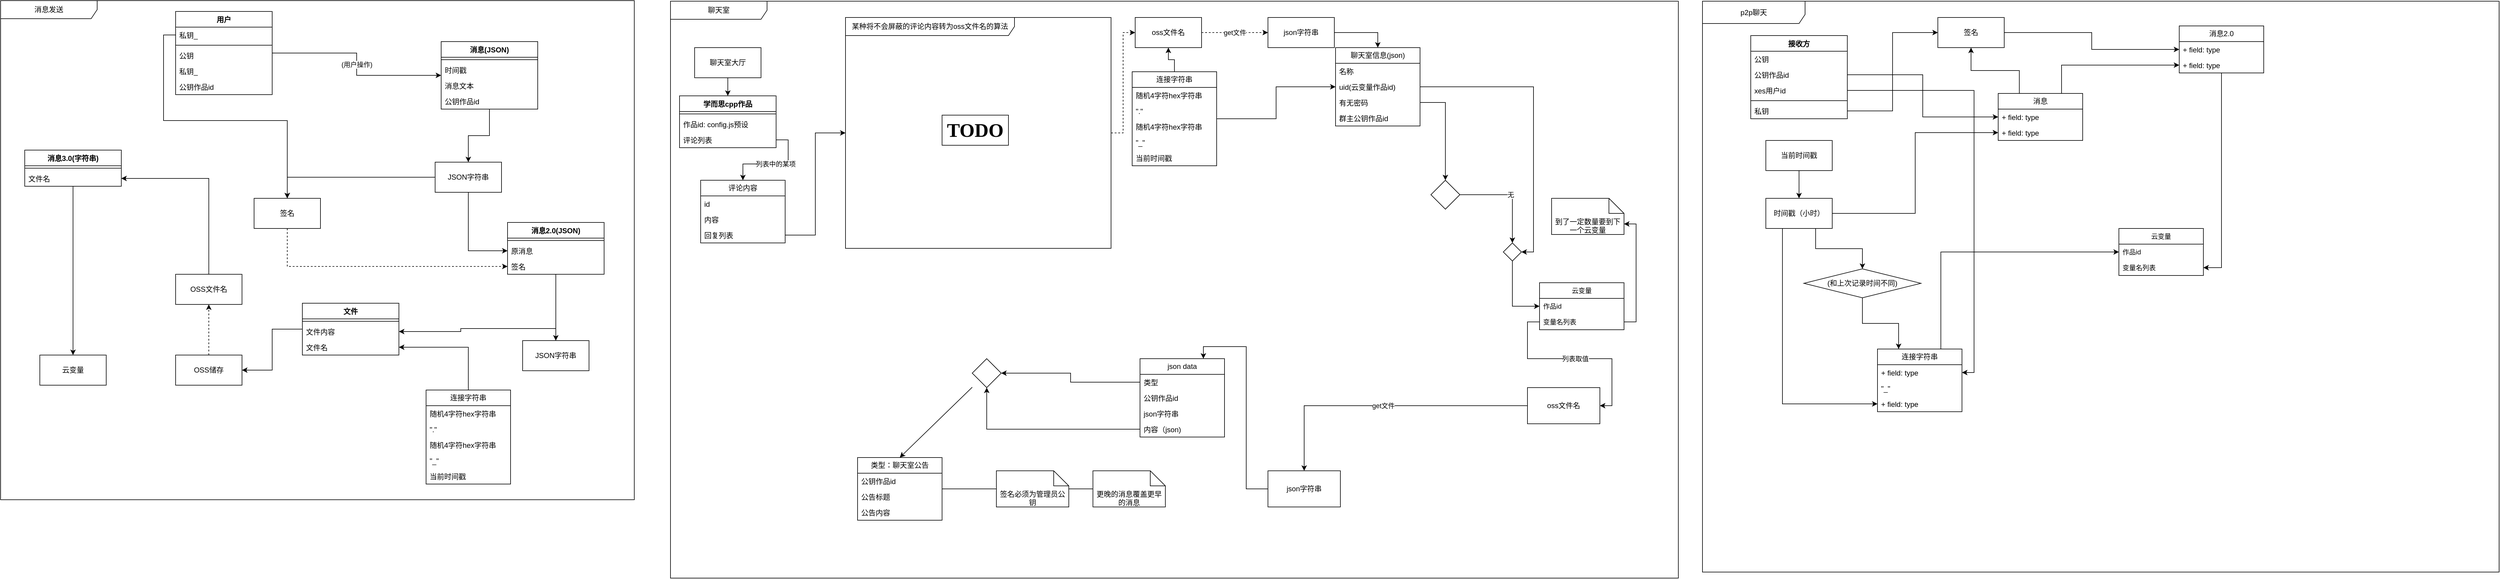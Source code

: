 <mxfile version="28.2.1">
  <diagram name="第 1 页" id="Tok3xOCYxD7B_LSYUCv_">
    <mxGraphModel dx="2442" dy="1125" grid="1" gridSize="10" guides="1" tooltips="1" connect="1" arrows="1" fold="1" page="1" pageScale="1" pageWidth="827" pageHeight="1169" math="0" shadow="0">
      <root>
        <mxCell id="0" />
        <mxCell id="1" parent="0" />
        <mxCell id="U6o0cNdOuhgVfjZ4WJGQ-16" value="(和上次记录时间不同)" style="strokeWidth=1;html=1;shape=mxgraph.flowchart.decision;whiteSpace=wrap;" vertex="1" parent="1">
          <mxGeometry x="2798" y="537" width="194" height="48" as="geometry" />
        </mxCell>
        <mxCell id="kA3QzVCFTja8NUtXptVE-20" value="(用户操作)" style="edgeStyle=orthogonalEdgeStyle;rounded=0;orthogonalLoop=1;jettySize=auto;html=1;" parent="1" source="kA3QzVCFTja8NUtXptVE-6" target="kA3QzVCFTja8NUtXptVE-15" edge="1">
          <mxGeometry relative="1" as="geometry" />
        </mxCell>
        <mxCell id="kA3QzVCFTja8NUtXptVE-6" value="用户" style="swimlane;fontStyle=1;align=center;verticalAlign=top;childLayout=stackLayout;horizontal=1;startSize=26;horizontalStack=0;resizeParent=1;resizeParentMax=0;resizeLast=0;collapsible=1;marginBottom=0;whiteSpace=wrap;html=1;" parent="1" vertex="1">
          <mxGeometry x="100" y="110" width="160" height="138" as="geometry" />
        </mxCell>
        <mxCell id="kA3QzVCFTja8NUtXptVE-7" value="私钥_" style="text;strokeColor=none;fillColor=none;align=left;verticalAlign=top;spacingLeft=4;spacingRight=4;overflow=hidden;rotatable=0;points=[[0,0.5],[1,0.5]];portConstraint=eastwest;whiteSpace=wrap;html=1;" parent="kA3QzVCFTja8NUtXptVE-6" vertex="1">
          <mxGeometry y="26" width="160" height="26" as="geometry" />
        </mxCell>
        <mxCell id="kA3QzVCFTja8NUtXptVE-8" value="" style="line;strokeWidth=1;fillColor=none;align=left;verticalAlign=middle;spacingTop=-1;spacingLeft=3;spacingRight=3;rotatable=0;labelPosition=right;points=[];portConstraint=eastwest;strokeColor=inherit;" parent="kA3QzVCFTja8NUtXptVE-6" vertex="1">
          <mxGeometry y="52" width="160" height="8" as="geometry" />
        </mxCell>
        <mxCell id="kA3QzVCFTja8NUtXptVE-9" value="公钥" style="text;strokeColor=none;fillColor=none;align=left;verticalAlign=top;spacingLeft=4;spacingRight=4;overflow=hidden;rotatable=0;points=[[0,0.5],[1,0.5]];portConstraint=eastwest;whiteSpace=wrap;html=1;" parent="kA3QzVCFTja8NUtXptVE-6" vertex="1">
          <mxGeometry y="60" width="160" height="26" as="geometry" />
        </mxCell>
        <mxCell id="kA3QzVCFTja8NUtXptVE-12" value="私钥_" style="text;strokeColor=none;fillColor=none;align=left;verticalAlign=top;spacingLeft=4;spacingRight=4;overflow=hidden;rotatable=0;points=[[0,0.5],[1,0.5]];portConstraint=eastwest;whiteSpace=wrap;html=1;" parent="kA3QzVCFTja8NUtXptVE-6" vertex="1">
          <mxGeometry y="86" width="160" height="26" as="geometry" />
        </mxCell>
        <mxCell id="kA3QzVCFTja8NUtXptVE-117" value="公钥作品id" style="text;strokeColor=none;fillColor=none;align=left;verticalAlign=top;spacingLeft=4;spacingRight=4;overflow=hidden;rotatable=0;points=[[0,0.5],[1,0.5]];portConstraint=eastwest;whiteSpace=wrap;html=1;" parent="kA3QzVCFTja8NUtXptVE-6" vertex="1">
          <mxGeometry y="112" width="160" height="26" as="geometry" />
        </mxCell>
        <mxCell id="kA3QzVCFTja8NUtXptVE-32" value="" style="edgeStyle=orthogonalEdgeStyle;rounded=0;orthogonalLoop=1;jettySize=auto;html=1;" parent="1" source="kA3QzVCFTja8NUtXptVE-15" target="kA3QzVCFTja8NUtXptVE-33" edge="1">
          <mxGeometry relative="1" as="geometry">
            <mxPoint x="240" y="570" as="targetPoint" />
          </mxGeometry>
        </mxCell>
        <mxCell id="kA3QzVCFTja8NUtXptVE-15" value="消息(JSON)" style="swimlane;fontStyle=1;align=center;verticalAlign=top;childLayout=stackLayout;horizontal=1;startSize=26;horizontalStack=0;resizeParent=1;resizeParentMax=0;resizeLast=0;collapsible=1;marginBottom=0;whiteSpace=wrap;html=1;" parent="1" vertex="1">
          <mxGeometry x="540" y="160" width="160" height="112" as="geometry" />
        </mxCell>
        <mxCell id="kA3QzVCFTja8NUtXptVE-17" value="" style="line;strokeWidth=1;fillColor=none;align=left;verticalAlign=middle;spacingTop=-1;spacingLeft=3;spacingRight=3;rotatable=0;labelPosition=right;points=[];portConstraint=eastwest;strokeColor=inherit;" parent="kA3QzVCFTja8NUtXptVE-15" vertex="1">
          <mxGeometry y="26" width="160" height="8" as="geometry" />
        </mxCell>
        <mxCell id="kA3QzVCFTja8NUtXptVE-18" value="时间戳" style="text;strokeColor=none;fillColor=none;align=left;verticalAlign=top;spacingLeft=4;spacingRight=4;overflow=hidden;rotatable=0;points=[[0,0.5],[1,0.5]];portConstraint=eastwest;whiteSpace=wrap;html=1;" parent="kA3QzVCFTja8NUtXptVE-15" vertex="1">
          <mxGeometry y="34" width="160" height="26" as="geometry" />
        </mxCell>
        <mxCell id="kA3QzVCFTja8NUtXptVE-19" value="消息文本" style="text;strokeColor=none;fillColor=none;align=left;verticalAlign=top;spacingLeft=4;spacingRight=4;overflow=hidden;rotatable=0;points=[[0,0.5],[1,0.5]];portConstraint=eastwest;whiteSpace=wrap;html=1;" parent="kA3QzVCFTja8NUtXptVE-15" vertex="1">
          <mxGeometry y="60" width="160" height="26" as="geometry" />
        </mxCell>
        <mxCell id="kA3QzVCFTja8NUtXptVE-21" value="公钥作品id" style="text;strokeColor=none;fillColor=none;align=left;verticalAlign=top;spacingLeft=4;spacingRight=4;overflow=hidden;rotatable=0;points=[[0,0.5],[1,0.5]];portConstraint=eastwest;whiteSpace=wrap;html=1;" parent="kA3QzVCFTja8NUtXptVE-15" vertex="1">
          <mxGeometry y="86" width="160" height="26" as="geometry" />
        </mxCell>
        <mxCell id="kA3QzVCFTja8NUtXptVE-40" value="" style="edgeStyle=orthogonalEdgeStyle;rounded=0;orthogonalLoop=1;jettySize=auto;html=1;" parent="1" source="kA3QzVCFTja8NUtXptVE-33" target="kA3QzVCFTja8NUtXptVE-38" edge="1">
          <mxGeometry relative="1" as="geometry" />
        </mxCell>
        <mxCell id="kA3QzVCFTja8NUtXptVE-44" style="edgeStyle=orthogonalEdgeStyle;rounded=0;orthogonalLoop=1;jettySize=auto;html=1;exitX=0;exitY=0.5;exitDx=0;exitDy=0;" parent="1" source="kA3QzVCFTja8NUtXptVE-33" target="kA3QzVCFTja8NUtXptVE-42" edge="1">
          <mxGeometry relative="1" as="geometry" />
        </mxCell>
        <mxCell id="kA3QzVCFTja8NUtXptVE-33" value="JSON字符串" style="html=1;whiteSpace=wrap;" parent="1" vertex="1">
          <mxGeometry x="530" y="360" width="110" height="50" as="geometry" />
        </mxCell>
        <mxCell id="kA3QzVCFTja8NUtXptVE-59" value="" style="edgeStyle=orthogonalEdgeStyle;rounded=0;orthogonalLoop=1;jettySize=auto;html=1;" parent="1" source="kA3QzVCFTja8NUtXptVE-35" target="kA3QzVCFTja8NUtXptVE-57" edge="1">
          <mxGeometry relative="1" as="geometry">
            <mxPoint x="760" y="533" as="targetPoint" />
          </mxGeometry>
        </mxCell>
        <mxCell id="kA3QzVCFTja8NUtXptVE-35" value="消息2.0(JSON)" style="swimlane;fontStyle=1;align=center;verticalAlign=top;childLayout=stackLayout;horizontal=1;startSize=26;horizontalStack=0;resizeParent=1;resizeParentMax=0;resizeLast=0;collapsible=1;marginBottom=0;whiteSpace=wrap;html=1;" parent="1" vertex="1">
          <mxGeometry x="650" y="460" width="160" height="86" as="geometry" />
        </mxCell>
        <mxCell id="kA3QzVCFTja8NUtXptVE-37" value="" style="line;strokeWidth=1;fillColor=none;align=left;verticalAlign=middle;spacingTop=-1;spacingLeft=3;spacingRight=3;rotatable=0;labelPosition=right;points=[];portConstraint=eastwest;strokeColor=inherit;" parent="kA3QzVCFTja8NUtXptVE-35" vertex="1">
          <mxGeometry y="26" width="160" height="8" as="geometry" />
        </mxCell>
        <mxCell id="kA3QzVCFTja8NUtXptVE-38" value="原消息" style="text;strokeColor=none;fillColor=none;align=left;verticalAlign=top;spacingLeft=4;spacingRight=4;overflow=hidden;rotatable=0;points=[[0,0.5],[1,0.5]];portConstraint=eastwest;whiteSpace=wrap;html=1;" parent="kA3QzVCFTja8NUtXptVE-35" vertex="1">
          <mxGeometry y="34" width="160" height="26" as="geometry" />
        </mxCell>
        <mxCell id="kA3QzVCFTja8NUtXptVE-41" value="签名" style="text;strokeColor=none;fillColor=none;align=left;verticalAlign=top;spacingLeft=4;spacingRight=4;overflow=hidden;rotatable=0;points=[[0,0.5],[1,0.5]];portConstraint=eastwest;whiteSpace=wrap;html=1;" parent="kA3QzVCFTja8NUtXptVE-35" vertex="1">
          <mxGeometry y="60" width="160" height="26" as="geometry" />
        </mxCell>
        <mxCell id="kA3QzVCFTja8NUtXptVE-46" value="" style="edgeStyle=orthogonalEdgeStyle;rounded=0;orthogonalLoop=1;jettySize=auto;html=1;exitX=0.5;exitY=1;exitDx=0;exitDy=0;dashed=1;" parent="1" source="kA3QzVCFTja8NUtXptVE-42" target="kA3QzVCFTja8NUtXptVE-41" edge="1">
          <mxGeometry relative="1" as="geometry">
            <mxPoint x="215" y="625" as="targetPoint" />
          </mxGeometry>
        </mxCell>
        <mxCell id="kA3QzVCFTja8NUtXptVE-42" value="签名" style="html=1;whiteSpace=wrap;" parent="1" vertex="1">
          <mxGeometry x="230" y="420" width="110" height="50" as="geometry" />
        </mxCell>
        <mxCell id="kA3QzVCFTja8NUtXptVE-43" style="edgeStyle=orthogonalEdgeStyle;rounded=0;orthogonalLoop=1;jettySize=auto;html=1;exitX=0;exitY=0.5;exitDx=0;exitDy=0;" parent="1" source="kA3QzVCFTja8NUtXptVE-7" target="kA3QzVCFTja8NUtXptVE-42" edge="1">
          <mxGeometry relative="1" as="geometry" />
        </mxCell>
        <mxCell id="kA3QzVCFTja8NUtXptVE-102" value="" style="edgeStyle=orthogonalEdgeStyle;rounded=0;orthogonalLoop=1;jettySize=auto;html=1;dashed=1;" parent="1" source="kA3QzVCFTja8NUtXptVE-51" target="kA3QzVCFTja8NUtXptVE-101" edge="1">
          <mxGeometry relative="1" as="geometry">
            <Array as="points">
              <mxPoint x="155" y="620" />
              <mxPoint x="155" y="620" />
            </Array>
          </mxGeometry>
        </mxCell>
        <mxCell id="kA3QzVCFTja8NUtXptVE-51" value="OSS储存" style="html=1;whiteSpace=wrap;" parent="1" vertex="1">
          <mxGeometry x="100" y="680" width="110" height="50" as="geometry" />
        </mxCell>
        <mxCell id="kA3QzVCFTja8NUtXptVE-100" value="" style="edgeStyle=orthogonalEdgeStyle;rounded=0;orthogonalLoop=1;jettySize=auto;html=1;" parent="1" source="kA3QzVCFTja8NUtXptVE-52" target="kA3QzVCFTja8NUtXptVE-51" edge="1">
          <mxGeometry relative="1" as="geometry">
            <mxPoint x="260" y="677" as="targetPoint" />
          </mxGeometry>
        </mxCell>
        <mxCell id="kA3QzVCFTja8NUtXptVE-52" value="文件" style="swimlane;fontStyle=1;align=center;verticalAlign=top;childLayout=stackLayout;horizontal=1;startSize=26;horizontalStack=0;resizeParent=1;resizeParentMax=0;resizeLast=0;collapsible=1;marginBottom=0;whiteSpace=wrap;html=1;" parent="1" vertex="1">
          <mxGeometry x="310" y="594" width="160" height="86" as="geometry" />
        </mxCell>
        <mxCell id="kA3QzVCFTja8NUtXptVE-54" value="" style="line;strokeWidth=1;fillColor=none;align=left;verticalAlign=middle;spacingTop=-1;spacingLeft=3;spacingRight=3;rotatable=0;labelPosition=right;points=[];portConstraint=eastwest;strokeColor=inherit;" parent="kA3QzVCFTja8NUtXptVE-52" vertex="1">
          <mxGeometry y="26" width="160" height="8" as="geometry" />
        </mxCell>
        <mxCell id="kA3QzVCFTja8NUtXptVE-56" value="文件内容" style="text;strokeColor=none;fillColor=none;align=left;verticalAlign=top;spacingLeft=4;spacingRight=4;overflow=hidden;rotatable=0;points=[[0,0.5],[1,0.5]];portConstraint=eastwest;whiteSpace=wrap;html=1;" parent="kA3QzVCFTja8NUtXptVE-52" vertex="1">
          <mxGeometry y="34" width="160" height="26" as="geometry" />
        </mxCell>
        <mxCell id="kA3QzVCFTja8NUtXptVE-62" value="文件名" style="text;strokeColor=none;fillColor=none;align=left;verticalAlign=top;spacingLeft=4;spacingRight=4;overflow=hidden;rotatable=0;points=[[0,0.5],[1,0.5]];portConstraint=eastwest;whiteSpace=wrap;html=1;" parent="kA3QzVCFTja8NUtXptVE-52" vertex="1">
          <mxGeometry y="60" width="160" height="26" as="geometry" />
        </mxCell>
        <mxCell id="kA3QzVCFTja8NUtXptVE-61" value="" style="edgeStyle=orthogonalEdgeStyle;rounded=0;orthogonalLoop=1;jettySize=auto;html=1;" parent="1" source="kA3QzVCFTja8NUtXptVE-57" target="kA3QzVCFTja8NUtXptVE-56" edge="1">
          <mxGeometry relative="1" as="geometry">
            <mxPoint x="550" y="695" as="targetPoint" />
          </mxGeometry>
        </mxCell>
        <mxCell id="kA3QzVCFTja8NUtXptVE-57" value="JSON字符串" style="html=1;whiteSpace=wrap;" parent="1" vertex="1">
          <mxGeometry x="675" y="656" width="110" height="50" as="geometry" />
        </mxCell>
        <mxCell id="kA3QzVCFTja8NUtXptVE-95" value="" style="edgeStyle=orthogonalEdgeStyle;rounded=0;orthogonalLoop=1;jettySize=auto;html=1;" parent="1" source="kA3QzVCFTja8NUtXptVE-80" target="kA3QzVCFTja8NUtXptVE-62" edge="1">
          <mxGeometry relative="1" as="geometry">
            <mxPoint x="210" y="812" as="targetPoint" />
          </mxGeometry>
        </mxCell>
        <mxCell id="kA3QzVCFTja8NUtXptVE-108" value="" style="edgeStyle=orthogonalEdgeStyle;rounded=0;orthogonalLoop=1;jettySize=auto;html=1;" parent="1" source="kA3QzVCFTja8NUtXptVE-101" target="kA3QzVCFTja8NUtXptVE-106" edge="1">
          <mxGeometry relative="1" as="geometry">
            <mxPoint x="70" y="625" as="targetPoint" />
          </mxGeometry>
        </mxCell>
        <mxCell id="kA3QzVCFTja8NUtXptVE-101" value="OSS文件名" style="html=1;whiteSpace=wrap;" parent="1" vertex="1">
          <mxGeometry x="100" y="546" width="110" height="50" as="geometry" />
        </mxCell>
        <mxCell id="kA3QzVCFTja8NUtXptVE-111" value="" style="edgeStyle=orthogonalEdgeStyle;rounded=0;orthogonalLoop=1;jettySize=auto;html=1;" parent="1" source="kA3QzVCFTja8NUtXptVE-103" target="kA3QzVCFTja8NUtXptVE-109" edge="1">
          <mxGeometry relative="1" as="geometry">
            <mxPoint x="-70" y="470" as="targetPoint" />
          </mxGeometry>
        </mxCell>
        <mxCell id="kA3QzVCFTja8NUtXptVE-103" value="消息3.0(字符串)" style="swimlane;fontStyle=1;align=center;verticalAlign=top;childLayout=stackLayout;horizontal=1;startSize=26;horizontalStack=0;resizeParent=1;resizeParentMax=0;resizeLast=0;collapsible=1;marginBottom=0;whiteSpace=wrap;html=1;" parent="1" vertex="1">
          <mxGeometry x="-150" y="340" width="160" height="60" as="geometry" />
        </mxCell>
        <mxCell id="kA3QzVCFTja8NUtXptVE-105" value="" style="line;strokeWidth=1;fillColor=none;align=left;verticalAlign=middle;spacingTop=-1;spacingLeft=3;spacingRight=3;rotatable=0;labelPosition=right;points=[];portConstraint=eastwest;strokeColor=inherit;" parent="kA3QzVCFTja8NUtXptVE-103" vertex="1">
          <mxGeometry y="26" width="160" height="8" as="geometry" />
        </mxCell>
        <mxCell id="kA3QzVCFTja8NUtXptVE-106" value="文件名" style="text;strokeColor=none;fillColor=none;align=left;verticalAlign=top;spacingLeft=4;spacingRight=4;overflow=hidden;rotatable=0;points=[[0,0.5],[1,0.5]];portConstraint=eastwest;whiteSpace=wrap;html=1;" parent="kA3QzVCFTja8NUtXptVE-103" vertex="1">
          <mxGeometry y="34" width="160" height="26" as="geometry" />
        </mxCell>
        <mxCell id="kA3QzVCFTja8NUtXptVE-151" value="消息发送" style="shape=umlFrame;whiteSpace=wrap;html=1;pointerEvents=0;recursiveResize=0;container=1;collapsible=0;width=160;" parent="1" vertex="1">
          <mxGeometry x="-190" y="92" width="1050" height="828" as="geometry" />
        </mxCell>
        <mxCell id="kA3QzVCFTja8NUtXptVE-109" value="云变量" style="html=1;whiteSpace=wrap;" parent="kA3QzVCFTja8NUtXptVE-151" vertex="1">
          <mxGeometry x="65" y="588" width="110" height="50" as="geometry" />
        </mxCell>
        <mxCell id="kA3QzVCFTja8NUtXptVE-80" value="连接字符串" style="swimlane;fontStyle=0;childLayout=stackLayout;horizontal=1;startSize=26;fillColor=none;horizontalStack=0;resizeParent=1;resizeParentMax=0;resizeLast=0;collapsible=1;marginBottom=0;whiteSpace=wrap;html=1;" parent="kA3QzVCFTja8NUtXptVE-151" vertex="1">
          <mxGeometry x="705" y="646" width="140" height="156" as="geometry" />
        </mxCell>
        <mxCell id="kA3QzVCFTja8NUtXptVE-86" value="随机4字符hex字符串" style="text;strokeColor=none;fillColor=none;align=left;verticalAlign=top;spacingLeft=4;spacingRight=4;overflow=hidden;rotatable=0;points=[[0,0.5],[1,0.5]];portConstraint=eastwest;whiteSpace=wrap;html=1;" parent="kA3QzVCFTja8NUtXptVE-80" vertex="1">
          <mxGeometry y="26" width="140" height="26" as="geometry" />
        </mxCell>
        <mxCell id="kA3QzVCFTja8NUtXptVE-81" value="&quot;.&quot;" style="text;strokeColor=none;fillColor=none;align=left;verticalAlign=top;spacingLeft=4;spacingRight=4;overflow=hidden;rotatable=0;points=[[0,0.5],[1,0.5]];portConstraint=eastwest;whiteSpace=wrap;html=1;" parent="kA3QzVCFTja8NUtXptVE-80" vertex="1">
          <mxGeometry y="52" width="140" height="26" as="geometry" />
        </mxCell>
        <mxCell id="kA3QzVCFTja8NUtXptVE-88" value="随机4字符hex字符串" style="text;strokeColor=none;fillColor=none;align=left;verticalAlign=top;spacingLeft=4;spacingRight=4;overflow=hidden;rotatable=0;points=[[0,0.5],[1,0.5]];portConstraint=eastwest;whiteSpace=wrap;html=1;" parent="kA3QzVCFTja8NUtXptVE-80" vertex="1">
          <mxGeometry y="78" width="140" height="26" as="geometry" />
        </mxCell>
        <mxCell id="kA3QzVCFTja8NUtXptVE-210" value="&quot;_&quot;" style="text;strokeColor=none;fillColor=none;align=left;verticalAlign=top;spacingLeft=4;spacingRight=4;overflow=hidden;rotatable=0;points=[[0,0.5],[1,0.5]];portConstraint=eastwest;whiteSpace=wrap;html=1;" parent="kA3QzVCFTja8NUtXptVE-80" vertex="1">
          <mxGeometry y="104" width="140" height="26" as="geometry" />
        </mxCell>
        <mxCell id="kA3QzVCFTja8NUtXptVE-209" value="当前时间戳" style="text;strokeColor=none;fillColor=none;align=left;verticalAlign=top;spacingLeft=4;spacingRight=4;overflow=hidden;rotatable=0;points=[[0,0.5],[1,0.5]];portConstraint=eastwest;whiteSpace=wrap;html=1;" parent="kA3QzVCFTja8NUtXptVE-80" vertex="1">
          <mxGeometry y="130" width="140" height="26" as="geometry" />
        </mxCell>
        <mxCell id="kA3QzVCFTja8NUtXptVE-152" value="聊天室" style="shape=umlFrame;whiteSpace=wrap;html=1;pointerEvents=0;recursiveResize=0;container=1;collapsible=0;width=160;" parent="1" vertex="1">
          <mxGeometry x="920" y="93" width="1670" height="957" as="geometry" />
        </mxCell>
        <mxCell id="kA3QzVCFTja8NUtXptVE-161" value="学而思cpp作品" style="swimlane;fontStyle=1;align=center;verticalAlign=top;childLayout=stackLayout;horizontal=1;startSize=26;horizontalStack=0;resizeParent=1;resizeParentMax=0;resizeLast=0;collapsible=1;marginBottom=0;whiteSpace=wrap;html=1;" parent="kA3QzVCFTja8NUtXptVE-152" vertex="1">
          <mxGeometry x="15" y="157" width="160" height="86" as="geometry" />
        </mxCell>
        <mxCell id="kA3QzVCFTja8NUtXptVE-163" value="" style="line;strokeWidth=1;fillColor=none;align=left;verticalAlign=middle;spacingTop=-1;spacingLeft=3;spacingRight=3;rotatable=0;labelPosition=right;points=[];portConstraint=eastwest;strokeColor=inherit;" parent="kA3QzVCFTja8NUtXptVE-161" vertex="1">
          <mxGeometry y="26" width="160" height="8" as="geometry" />
        </mxCell>
        <mxCell id="kA3QzVCFTja8NUtXptVE-164" value="作品id: config.js预设" style="text;strokeColor=none;fillColor=none;align=left;verticalAlign=top;spacingLeft=4;spacingRight=4;overflow=hidden;rotatable=0;points=[[0,0.5],[1,0.5]];portConstraint=eastwest;whiteSpace=wrap;html=1;" parent="kA3QzVCFTja8NUtXptVE-161" vertex="1">
          <mxGeometry y="34" width="160" height="26" as="geometry" />
        </mxCell>
        <mxCell id="kA3QzVCFTja8NUtXptVE-166" value="评论列表" style="text;strokeColor=none;fillColor=none;align=left;verticalAlign=top;spacingLeft=4;spacingRight=4;overflow=hidden;rotatable=0;points=[[0,0.5],[1,0.5]];portConstraint=eastwest;whiteSpace=wrap;html=1;" parent="kA3QzVCFTja8NUtXptVE-161" vertex="1">
          <mxGeometry y="60" width="160" height="26" as="geometry" />
        </mxCell>
        <mxCell id="kA3QzVCFTja8NUtXptVE-171" value="评论内容" style="swimlane;fontStyle=0;childLayout=stackLayout;horizontal=1;startSize=26;fillColor=none;horizontalStack=0;resizeParent=1;resizeParentMax=0;resizeLast=0;collapsible=1;marginBottom=0;whiteSpace=wrap;html=1;" parent="kA3QzVCFTja8NUtXptVE-152" vertex="1">
          <mxGeometry x="50" y="297" width="140" height="104" as="geometry" />
        </mxCell>
        <mxCell id="kA3QzVCFTja8NUtXptVE-172" value="id" style="text;strokeColor=none;fillColor=none;align=left;verticalAlign=top;spacingLeft=4;spacingRight=4;overflow=hidden;rotatable=0;points=[[0,0.5],[1,0.5]];portConstraint=eastwest;whiteSpace=wrap;html=1;" parent="kA3QzVCFTja8NUtXptVE-171" vertex="1">
          <mxGeometry y="26" width="140" height="26" as="geometry" />
        </mxCell>
        <mxCell id="kA3QzVCFTja8NUtXptVE-173" value="内容" style="text;strokeColor=none;fillColor=none;align=left;verticalAlign=top;spacingLeft=4;spacingRight=4;overflow=hidden;rotatable=0;points=[[0,0.5],[1,0.5]];portConstraint=eastwest;whiteSpace=wrap;html=1;" parent="kA3QzVCFTja8NUtXptVE-171" vertex="1">
          <mxGeometry y="52" width="140" height="26" as="geometry" />
        </mxCell>
        <mxCell id="kA3QzVCFTja8NUtXptVE-174" value="回复列表" style="text;strokeColor=none;fillColor=none;align=left;verticalAlign=top;spacingLeft=4;spacingRight=4;overflow=hidden;rotatable=0;points=[[0,0.5],[1,0.5]];portConstraint=eastwest;whiteSpace=wrap;html=1;" parent="kA3QzVCFTja8NUtXptVE-171" vertex="1">
          <mxGeometry y="78" width="140" height="26" as="geometry" />
        </mxCell>
        <mxCell id="kA3QzVCFTja8NUtXptVE-175" value="列表中的某项" style="edgeStyle=orthogonalEdgeStyle;rounded=0;orthogonalLoop=1;jettySize=auto;html=1;strokeColor=default;" parent="kA3QzVCFTja8NUtXptVE-152" source="kA3QzVCFTja8NUtXptVE-166" target="kA3QzVCFTja8NUtXptVE-171" edge="1">
          <mxGeometry relative="1" as="geometry" />
        </mxCell>
        <mxCell id="kA3QzVCFTja8NUtXptVE-178" value="" style="edgeStyle=orthogonalEdgeStyle;rounded=0;orthogonalLoop=1;jettySize=auto;html=1;" parent="kA3QzVCFTja8NUtXptVE-152" source="kA3QzVCFTja8NUtXptVE-176" target="kA3QzVCFTja8NUtXptVE-161" edge="1">
          <mxGeometry relative="1" as="geometry">
            <mxPoint x="225" y="102" as="targetPoint" />
          </mxGeometry>
        </mxCell>
        <mxCell id="kA3QzVCFTja8NUtXptVE-176" value="聊天室大厅" style="html=1;whiteSpace=wrap;" parent="kA3QzVCFTja8NUtXptVE-152" vertex="1">
          <mxGeometry x="40" y="77" width="110" height="50" as="geometry" />
        </mxCell>
        <mxCell id="kA3QzVCFTja8NUtXptVE-182" style="edgeStyle=orthogonalEdgeStyle;rounded=0;orthogonalLoop=1;jettySize=auto;html=1;exitX=1;exitY=0.5;exitDx=0;exitDy=0;" parent="kA3QzVCFTja8NUtXptVE-152" source="kA3QzVCFTja8NUtXptVE-174" target="kA3QzVCFTja8NUtXptVE-184" edge="1">
          <mxGeometry relative="1" as="geometry">
            <mxPoint x="180" y="-63" as="targetPoint" />
          </mxGeometry>
        </mxCell>
        <mxCell id="kA3QzVCFTja8NUtXptVE-187" value="" style="edgeStyle=orthogonalEdgeStyle;rounded=0;orthogonalLoop=1;jettySize=auto;html=1;dashed=1;" parent="kA3QzVCFTja8NUtXptVE-152" source="kA3QzVCFTja8NUtXptVE-184" target="kA3QzVCFTja8NUtXptVE-185" edge="1">
          <mxGeometry relative="1" as="geometry">
            <mxPoint x="970" y="218.5" as="targetPoint" />
          </mxGeometry>
        </mxCell>
        <mxCell id="kA3QzVCFTja8NUtXptVE-184" value="某种将不会屏蔽的评论内容转为oss文件名的算法" style="shape=umlFrame;whiteSpace=wrap;html=1;pointerEvents=0;width=280;height=30;" parent="kA3QzVCFTja8NUtXptVE-152" vertex="1">
          <mxGeometry x="290" y="27" width="440" height="383" as="geometry" />
        </mxCell>
        <mxCell id="kA3QzVCFTja8NUtXptVE-190" value="get文件" style="edgeStyle=orthogonalEdgeStyle;rounded=0;orthogonalLoop=1;jettySize=auto;html=1;dashed=1;" parent="kA3QzVCFTja8NUtXptVE-152" source="kA3QzVCFTja8NUtXptVE-185" target="kA3QzVCFTja8NUtXptVE-188" edge="1">
          <mxGeometry relative="1" as="geometry" />
        </mxCell>
        <mxCell id="kA3QzVCFTja8NUtXptVE-185" value="oss文件名" style="html=1;whiteSpace=wrap;" parent="kA3QzVCFTja8NUtXptVE-152" vertex="1">
          <mxGeometry x="770" y="27" width="110" height="50" as="geometry" />
        </mxCell>
        <mxCell id="kA3QzVCFTja8NUtXptVE-199" value="" style="edgeStyle=orthogonalEdgeStyle;rounded=0;orthogonalLoop=1;jettySize=auto;html=1;entryX=0.5;entryY=0;entryDx=0;entryDy=0;" parent="kA3QzVCFTja8NUtXptVE-152" source="kA3QzVCFTja8NUtXptVE-188" target="kA3QzVCFTja8NUtXptVE-191" edge="1">
          <mxGeometry relative="1" as="geometry" />
        </mxCell>
        <mxCell id="kA3QzVCFTja8NUtXptVE-188" value="json字符串" style="html=1;whiteSpace=wrap;" parent="kA3QzVCFTja8NUtXptVE-152" vertex="1">
          <mxGeometry x="990" y="27" width="110" height="50" as="geometry" />
        </mxCell>
        <mxCell id="kA3QzVCFTja8NUtXptVE-191" value="聊天室信息(json)" style="swimlane;fontStyle=0;childLayout=stackLayout;horizontal=1;startSize=26;fillColor=none;horizontalStack=0;resizeParent=1;resizeParentMax=0;resizeLast=0;collapsible=1;marginBottom=0;whiteSpace=wrap;html=1;" parent="kA3QzVCFTja8NUtXptVE-152" vertex="1">
          <mxGeometry x="1102" y="77" width="140" height="130" as="geometry" />
        </mxCell>
        <mxCell id="kA3QzVCFTja8NUtXptVE-192" value="名称" style="text;strokeColor=none;fillColor=none;align=left;verticalAlign=top;spacingLeft=4;spacingRight=4;overflow=hidden;rotatable=0;points=[[0,0.5],[1,0.5]];portConstraint=eastwest;whiteSpace=wrap;html=1;" parent="kA3QzVCFTja8NUtXptVE-191" vertex="1">
          <mxGeometry y="26" width="140" height="26" as="geometry" />
        </mxCell>
        <mxCell id="kA3QzVCFTja8NUtXptVE-196" value="uid(云变量作品id)" style="text;strokeColor=none;fillColor=none;align=left;verticalAlign=top;spacingLeft=4;spacingRight=4;overflow=hidden;rotatable=0;points=[[0,0.5],[1,0.5]];portConstraint=eastwest;whiteSpace=wrap;html=1;" parent="kA3QzVCFTja8NUtXptVE-191" vertex="1">
          <mxGeometry y="52" width="140" height="26" as="geometry" />
        </mxCell>
        <mxCell id="kA3QzVCFTja8NUtXptVE-197" value="有无密码" style="text;strokeColor=none;fillColor=none;align=left;verticalAlign=top;spacingLeft=4;spacingRight=4;overflow=hidden;rotatable=0;points=[[0,0.5],[1,0.5]];portConstraint=eastwest;whiteSpace=wrap;html=1;" parent="kA3QzVCFTja8NUtXptVE-191" vertex="1">
          <mxGeometry y="78" width="140" height="26" as="geometry" />
        </mxCell>
        <mxCell id="kA3QzVCFTja8NUtXptVE-198" value="群主公钥作品id" style="text;strokeColor=none;fillColor=none;align=left;verticalAlign=top;spacingLeft=4;spacingRight=4;overflow=hidden;rotatable=0;points=[[0,0.5],[1,0.5]];portConstraint=eastwest;whiteSpace=wrap;html=1;" parent="kA3QzVCFTja8NUtXptVE-191" vertex="1">
          <mxGeometry y="104" width="140" height="26" as="geometry" />
        </mxCell>
        <mxCell id="kA3QzVCFTja8NUtXptVE-201" value="TODO" style="html=1;whiteSpace=wrap;fontSize=32;fontFamily=Lucida Console;horizontal=1;fontStyle=1" parent="kA3QzVCFTja8NUtXptVE-152" vertex="1">
          <mxGeometry x="450" y="189" width="110" height="50" as="geometry" />
        </mxCell>
        <mxCell id="kA3QzVCFTja8NUtXptVE-217" value="" style="edgeStyle=orthogonalEdgeStyle;rounded=0;orthogonalLoop=1;jettySize=auto;html=1;strokeColor=default;" parent="kA3QzVCFTja8NUtXptVE-152" source="kA3QzVCFTja8NUtXptVE-211" target="kA3QzVCFTja8NUtXptVE-185" edge="1">
          <mxGeometry relative="1" as="geometry" />
        </mxCell>
        <mxCell id="kA3QzVCFTja8NUtXptVE-224" value="" style="edgeStyle=orthogonalEdgeStyle;shape=connector;rounded=0;orthogonalLoop=1;jettySize=auto;html=1;align=center;verticalAlign=middle;fontFamily=Helvetica;fontSize=11;fontColor=default;labelBackgroundColor=default;endArrow=classic;" parent="kA3QzVCFTja8NUtXptVE-152" source="kA3QzVCFTja8NUtXptVE-211" target="kA3QzVCFTja8NUtXptVE-196" edge="1">
          <mxGeometry relative="1" as="geometry">
            <mxPoint x="985" y="255" as="targetPoint" />
          </mxGeometry>
        </mxCell>
        <mxCell id="kA3QzVCFTja8NUtXptVE-211" value="连接字符串" style="swimlane;fontStyle=0;childLayout=stackLayout;horizontal=1;startSize=26;fillColor=none;horizontalStack=0;resizeParent=1;resizeParentMax=0;resizeLast=0;collapsible=1;marginBottom=0;whiteSpace=wrap;html=1;" parent="kA3QzVCFTja8NUtXptVE-152" vertex="1">
          <mxGeometry x="765" y="117" width="140" height="156" as="geometry" />
        </mxCell>
        <mxCell id="kA3QzVCFTja8NUtXptVE-212" value="随机4字符hex字符串" style="text;strokeColor=none;fillColor=none;align=left;verticalAlign=top;spacingLeft=4;spacingRight=4;overflow=hidden;rotatable=0;points=[[0,0.5],[1,0.5]];portConstraint=eastwest;whiteSpace=wrap;html=1;" parent="kA3QzVCFTja8NUtXptVE-211" vertex="1">
          <mxGeometry y="26" width="140" height="26" as="geometry" />
        </mxCell>
        <mxCell id="kA3QzVCFTja8NUtXptVE-213" value="&quot;.&quot;" style="text;strokeColor=none;fillColor=none;align=left;verticalAlign=top;spacingLeft=4;spacingRight=4;overflow=hidden;rotatable=0;points=[[0,0.5],[1,0.5]];portConstraint=eastwest;whiteSpace=wrap;html=1;" parent="kA3QzVCFTja8NUtXptVE-211" vertex="1">
          <mxGeometry y="52" width="140" height="26" as="geometry" />
        </mxCell>
        <mxCell id="kA3QzVCFTja8NUtXptVE-214" value="随机4字符hex字符串" style="text;strokeColor=none;fillColor=none;align=left;verticalAlign=top;spacingLeft=4;spacingRight=4;overflow=hidden;rotatable=0;points=[[0,0.5],[1,0.5]];portConstraint=eastwest;whiteSpace=wrap;html=1;" parent="kA3QzVCFTja8NUtXptVE-211" vertex="1">
          <mxGeometry y="78" width="140" height="26" as="geometry" />
        </mxCell>
        <mxCell id="kA3QzVCFTja8NUtXptVE-215" value="&quot;_&quot;" style="text;strokeColor=none;fillColor=none;align=left;verticalAlign=top;spacingLeft=4;spacingRight=4;overflow=hidden;rotatable=0;points=[[0,0.5],[1,0.5]];portConstraint=eastwest;whiteSpace=wrap;html=1;" parent="kA3QzVCFTja8NUtXptVE-211" vertex="1">
          <mxGeometry y="104" width="140" height="26" as="geometry" />
        </mxCell>
        <mxCell id="kA3QzVCFTja8NUtXptVE-216" value="当前时间戳" style="text;strokeColor=none;fillColor=none;align=left;verticalAlign=top;spacingLeft=4;spacingRight=4;overflow=hidden;rotatable=0;points=[[0,0.5],[1,0.5]];portConstraint=eastwest;whiteSpace=wrap;html=1;" parent="kA3QzVCFTja8NUtXptVE-211" vertex="1">
          <mxGeometry y="130" width="140" height="26" as="geometry" />
        </mxCell>
        <mxCell id="kA3QzVCFTja8NUtXptVE-225" value="云变量" style="swimlane;fontStyle=0;childLayout=stackLayout;horizontal=1;startSize=26;fillColor=none;horizontalStack=0;resizeParent=1;resizeParentMax=0;resizeLast=0;collapsible=1;marginBottom=0;whiteSpace=wrap;html=1;fontFamily=Helvetica;fontSize=11;fontColor=default;labelBackgroundColor=default;" parent="kA3QzVCFTja8NUtXptVE-152" vertex="1">
          <mxGeometry x="1440" y="467" width="140" height="78" as="geometry" />
        </mxCell>
        <mxCell id="kA3QzVCFTja8NUtXptVE-226" value="作品id" style="text;strokeColor=none;fillColor=none;align=left;verticalAlign=top;spacingLeft=4;spacingRight=4;overflow=hidden;rotatable=0;points=[[0,0.5],[1,0.5]];portConstraint=eastwest;whiteSpace=wrap;html=1;fontFamily=Helvetica;fontSize=11;fontColor=default;labelBackgroundColor=default;" parent="kA3QzVCFTja8NUtXptVE-225" vertex="1">
          <mxGeometry y="26" width="140" height="26" as="geometry" />
        </mxCell>
        <mxCell id="kA3QzVCFTja8NUtXptVE-228" value="变量名列表" style="text;strokeColor=none;fillColor=none;align=left;verticalAlign=top;spacingLeft=4;spacingRight=4;overflow=hidden;rotatable=0;points=[[0,0.5],[1,0.5]];portConstraint=eastwest;whiteSpace=wrap;html=1;fontFamily=Helvetica;fontSize=11;fontColor=default;labelBackgroundColor=default;" parent="kA3QzVCFTja8NUtXptVE-225" vertex="1">
          <mxGeometry y="52" width="140" height="26" as="geometry" />
        </mxCell>
        <mxCell id="kA3QzVCFTja8NUtXptVE-229" value="" style="edgeStyle=orthogonalEdgeStyle;shape=connector;rounded=0;orthogonalLoop=1;jettySize=auto;html=1;align=center;verticalAlign=middle;fontFamily=Helvetica;fontSize=11;fontColor=default;labelBackgroundColor=default;endArrow=classic;" parent="kA3QzVCFTja8NUtXptVE-152" source="U6o0cNdOuhgVfjZ4WJGQ-6" target="kA3QzVCFTja8NUtXptVE-226" edge="1">
          <mxGeometry relative="1" as="geometry" />
        </mxCell>
        <mxCell id="9sGCfyWkoXdZDg2rzQ4G-16" value="get文件" style="edgeStyle=orthogonalEdgeStyle;rounded=0;orthogonalLoop=1;jettySize=auto;html=1;" parent="kA3QzVCFTja8NUtXptVE-152" source="9sGCfyWkoXdZDg2rzQ4G-1" target="9sGCfyWkoXdZDg2rzQ4G-6" edge="1">
          <mxGeometry relative="1" as="geometry" />
        </mxCell>
        <mxCell id="9sGCfyWkoXdZDg2rzQ4G-1" value="oss文件名" style="rounded=0;whiteSpace=wrap;html=1;" parent="kA3QzVCFTja8NUtXptVE-152" vertex="1">
          <mxGeometry x="1420" y="641" width="120" height="60" as="geometry" />
        </mxCell>
        <mxCell id="9sGCfyWkoXdZDg2rzQ4G-2" value="列表取值" style="edgeStyle=orthogonalEdgeStyle;rounded=0;orthogonalLoop=1;jettySize=auto;html=1;exitX=0;exitY=0.5;exitDx=0;exitDy=0;entryX=1;entryY=0.5;entryDx=0;entryDy=0;" parent="kA3QzVCFTja8NUtXptVE-152" source="kA3QzVCFTja8NUtXptVE-228" target="9sGCfyWkoXdZDg2rzQ4G-1" edge="1">
          <mxGeometry relative="1" as="geometry" />
        </mxCell>
        <mxCell id="9sGCfyWkoXdZDg2rzQ4G-17" value="" style="edgeStyle=orthogonalEdgeStyle;rounded=0;orthogonalLoop=1;jettySize=auto;html=1;entryX=0.75;entryY=0;entryDx=0;entryDy=0;" parent="kA3QzVCFTja8NUtXptVE-152" source="9sGCfyWkoXdZDg2rzQ4G-6" target="9sGCfyWkoXdZDg2rzQ4G-12" edge="1">
          <mxGeometry relative="1" as="geometry" />
        </mxCell>
        <mxCell id="9sGCfyWkoXdZDg2rzQ4G-6" value="json字符串" style="rounded=0;whiteSpace=wrap;html=1;" parent="kA3QzVCFTja8NUtXptVE-152" vertex="1">
          <mxGeometry x="990" y="779" width="120" height="60" as="geometry" />
        </mxCell>
        <mxCell id="9sGCfyWkoXdZDg2rzQ4G-12" value="json data" style="swimlane;fontStyle=0;childLayout=stackLayout;horizontal=1;startSize=26;fillColor=none;horizontalStack=0;resizeParent=1;resizeParentMax=0;resizeLast=0;collapsible=1;marginBottom=0;whiteSpace=wrap;html=1;" parent="kA3QzVCFTja8NUtXptVE-152" vertex="1">
          <mxGeometry x="778" y="593" width="140" height="130" as="geometry" />
        </mxCell>
        <mxCell id="9sGCfyWkoXdZDg2rzQ4G-13" value="类型" style="text;strokeColor=none;fillColor=none;align=left;verticalAlign=top;spacingLeft=4;spacingRight=4;overflow=hidden;rotatable=0;points=[[0,0.5],[1,0.5]];portConstraint=eastwest;whiteSpace=wrap;html=1;" parent="9sGCfyWkoXdZDg2rzQ4G-12" vertex="1">
          <mxGeometry y="26" width="140" height="26" as="geometry" />
        </mxCell>
        <mxCell id="9sGCfyWkoXdZDg2rzQ4G-14" value="公钥作品id" style="text;strokeColor=none;fillColor=none;align=left;verticalAlign=top;spacingLeft=4;spacingRight=4;overflow=hidden;rotatable=0;points=[[0,0.5],[1,0.5]];portConstraint=eastwest;whiteSpace=wrap;html=1;" parent="9sGCfyWkoXdZDg2rzQ4G-12" vertex="1">
          <mxGeometry y="52" width="140" height="26" as="geometry" />
        </mxCell>
        <mxCell id="9sGCfyWkoXdZDg2rzQ4G-15" value="json字符串" style="text;strokeColor=none;fillColor=none;align=left;verticalAlign=top;spacingLeft=4;spacingRight=4;overflow=hidden;rotatable=0;points=[[0,0.5],[1,0.5]];portConstraint=eastwest;whiteSpace=wrap;html=1;" parent="9sGCfyWkoXdZDg2rzQ4G-12" vertex="1">
          <mxGeometry y="78" width="140" height="26" as="geometry" />
        </mxCell>
        <mxCell id="H96E7y6IG59dgLwb0Voc-10" value="内容（json)" style="text;strokeColor=none;fillColor=none;align=left;verticalAlign=top;spacingLeft=4;spacingRight=4;overflow=hidden;rotatable=0;points=[[0,0.5],[1,0.5]];portConstraint=eastwest;whiteSpace=wrap;html=1;" parent="9sGCfyWkoXdZDg2rzQ4G-12" vertex="1">
          <mxGeometry y="104" width="140" height="26" as="geometry" />
        </mxCell>
        <mxCell id="9sGCfyWkoXdZDg2rzQ4G-20" value="" style="strokeWidth=1;html=1;shape=mxgraph.flowchart.decision;whiteSpace=wrap;" parent="kA3QzVCFTja8NUtXptVE-152" vertex="1">
          <mxGeometry x="500" y="593" width="48" height="48" as="geometry" />
        </mxCell>
        <mxCell id="H96E7y6IG59dgLwb0Voc-12" style="rounded=0;orthogonalLoop=1;jettySize=auto;html=1;entryX=0.5;entryY=0;entryDx=0;entryDy=0;" parent="kA3QzVCFTja8NUtXptVE-152" source="9sGCfyWkoXdZDg2rzQ4G-20" target="H96E7y6IG59dgLwb0Voc-6" edge="1">
          <mxGeometry relative="1" as="geometry">
            <mxPoint x="1218" y="492" as="sourcePoint" />
          </mxGeometry>
        </mxCell>
        <mxCell id="H96E7y6IG59dgLwb0Voc-24" value="" style="edgeStyle=orthogonalEdgeStyle;rounded=0;orthogonalLoop=1;jettySize=auto;html=1;endArrow=none;endFill=0;" parent="kA3QzVCFTja8NUtXptVE-152" source="H96E7y6IG59dgLwb0Voc-6" target="H96E7y6IG59dgLwb0Voc-19" edge="1">
          <mxGeometry relative="1" as="geometry" />
        </mxCell>
        <mxCell id="H96E7y6IG59dgLwb0Voc-6" value="类型：聊天室公告" style="swimlane;fontStyle=0;childLayout=stackLayout;horizontal=1;startSize=26;fillColor=none;horizontalStack=0;resizeParent=1;resizeParentMax=0;resizeLast=0;collapsible=1;marginBottom=0;whiteSpace=wrap;html=1;" parent="kA3QzVCFTja8NUtXptVE-152" vertex="1">
          <mxGeometry x="310" y="757" width="140" height="104" as="geometry" />
        </mxCell>
        <mxCell id="H96E7y6IG59dgLwb0Voc-7" value="公钥作品id" style="text;strokeColor=none;fillColor=none;align=left;verticalAlign=top;spacingLeft=4;spacingRight=4;overflow=hidden;rotatable=0;points=[[0,0.5],[1,0.5]];portConstraint=eastwest;whiteSpace=wrap;html=1;" parent="H96E7y6IG59dgLwb0Voc-6" vertex="1">
          <mxGeometry y="26" width="140" height="26" as="geometry" />
        </mxCell>
        <mxCell id="vrut9EW3QFdRl1cphrMs-3" value="公告标题" style="text;strokeColor=none;fillColor=none;align=left;verticalAlign=top;spacingLeft=4;spacingRight=4;overflow=hidden;rotatable=0;points=[[0,0.5],[1,0.5]];portConstraint=eastwest;whiteSpace=wrap;html=1;" parent="H96E7y6IG59dgLwb0Voc-6" vertex="1">
          <mxGeometry y="52" width="140" height="26" as="geometry" />
        </mxCell>
        <mxCell id="vrut9EW3QFdRl1cphrMs-2" value="公告内容" style="text;strokeColor=none;fillColor=none;align=left;verticalAlign=top;spacingLeft=4;spacingRight=4;overflow=hidden;rotatable=0;points=[[0,0.5],[1,0.5]];portConstraint=eastwest;whiteSpace=wrap;html=1;" parent="H96E7y6IG59dgLwb0Voc-6" vertex="1">
          <mxGeometry y="78" width="140" height="26" as="geometry" />
        </mxCell>
        <mxCell id="H96E7y6IG59dgLwb0Voc-11" style="edgeStyle=orthogonalEdgeStyle;rounded=0;orthogonalLoop=1;jettySize=auto;html=1;exitX=0;exitY=0.5;exitDx=0;exitDy=0;entryX=0.5;entryY=1;entryDx=0;entryDy=0;entryPerimeter=0;" parent="kA3QzVCFTja8NUtXptVE-152" source="H96E7y6IG59dgLwb0Voc-10" target="9sGCfyWkoXdZDg2rzQ4G-20" edge="1">
          <mxGeometry relative="1" as="geometry" />
        </mxCell>
        <mxCell id="H96E7y6IG59dgLwb0Voc-13" style="edgeStyle=orthogonalEdgeStyle;rounded=0;orthogonalLoop=1;jettySize=auto;html=1;exitX=0;exitY=0.5;exitDx=0;exitDy=0;entryX=1;entryY=0.5;entryDx=0;entryDy=0;entryPerimeter=0;" parent="kA3QzVCFTja8NUtXptVE-152" source="9sGCfyWkoXdZDg2rzQ4G-13" target="9sGCfyWkoXdZDg2rzQ4G-20" edge="1">
          <mxGeometry relative="1" as="geometry" />
        </mxCell>
        <mxCell id="H96E7y6IG59dgLwb0Voc-19" value="签名必须为管理员公钥" style="shape=note2;boundedLbl=1;whiteSpace=wrap;html=1;size=25;verticalAlign=top;align=center;" parent="kA3QzVCFTja8NUtXptVE-152" vertex="1">
          <mxGeometry x="540" y="779" width="120" height="60" as="geometry" />
        </mxCell>
        <mxCell id="H96E7y6IG59dgLwb0Voc-23" value="" style="edgeStyle=orthogonalEdgeStyle;rounded=0;orthogonalLoop=1;jettySize=auto;html=1;endArrow=none;endFill=0;" parent="kA3QzVCFTja8NUtXptVE-152" source="H96E7y6IG59dgLwb0Voc-22" target="H96E7y6IG59dgLwb0Voc-19" edge="1">
          <mxGeometry relative="1" as="geometry" />
        </mxCell>
        <mxCell id="H96E7y6IG59dgLwb0Voc-22" value="更晚的消息覆盖更早的消息" style="shape=note2;boundedLbl=1;whiteSpace=wrap;html=1;size=25;verticalAlign=top;align=center;" parent="kA3QzVCFTja8NUtXptVE-152" vertex="1">
          <mxGeometry x="700" y="779" width="120" height="60" as="geometry" />
        </mxCell>
        <mxCell id="H96E7y6IG59dgLwb0Voc-27" value="到了一定数量要到下一个云变量" style="shape=note2;boundedLbl=1;whiteSpace=wrap;html=1;size=25;verticalAlign=top;align=center;" parent="kA3QzVCFTja8NUtXptVE-152" vertex="1">
          <mxGeometry x="1460" y="327" width="120" height="60" as="geometry" />
        </mxCell>
        <mxCell id="H96E7y6IG59dgLwb0Voc-28" style="edgeStyle=orthogonalEdgeStyle;rounded=0;orthogonalLoop=1;jettySize=auto;html=1;entryX=0;entryY=0;entryDx=120;entryDy=42.5;entryPerimeter=0;" parent="kA3QzVCFTja8NUtXptVE-152" source="kA3QzVCFTja8NUtXptVE-228" target="H96E7y6IG59dgLwb0Voc-27" edge="1">
          <mxGeometry relative="1" as="geometry" />
        </mxCell>
        <mxCell id="U6o0cNdOuhgVfjZ4WJGQ-2" value="" style="strokeWidth=1;html=1;shape=mxgraph.flowchart.decision;whiteSpace=wrap;" vertex="1" parent="kA3QzVCFTja8NUtXptVE-152">
          <mxGeometry x="1260" y="297" width="48" height="48" as="geometry" />
        </mxCell>
        <mxCell id="U6o0cNdOuhgVfjZ4WJGQ-3" style="edgeStyle=orthogonalEdgeStyle;rounded=0;orthogonalLoop=1;jettySize=auto;html=1;exitX=1;exitY=0.5;exitDx=0;exitDy=0;" edge="1" parent="kA3QzVCFTja8NUtXptVE-152" source="kA3QzVCFTja8NUtXptVE-197" target="U6o0cNdOuhgVfjZ4WJGQ-2">
          <mxGeometry relative="1" as="geometry" />
        </mxCell>
        <mxCell id="U6o0cNdOuhgVfjZ4WJGQ-4" style="edgeStyle=orthogonalEdgeStyle;rounded=0;orthogonalLoop=1;jettySize=auto;html=1;exitX=1;exitY=0.5;exitDx=0;exitDy=0;entryX=1;entryY=0.5;entryDx=0;entryDy=0;" edge="1" parent="kA3QzVCFTja8NUtXptVE-152" source="kA3QzVCFTja8NUtXptVE-196" target="U6o0cNdOuhgVfjZ4WJGQ-6">
          <mxGeometry relative="1" as="geometry" />
        </mxCell>
        <mxCell id="U6o0cNdOuhgVfjZ4WJGQ-5" value="无" style="edgeStyle=orthogonalEdgeStyle;shape=connector;rounded=0;orthogonalLoop=1;jettySize=auto;html=1;align=center;verticalAlign=middle;fontFamily=Helvetica;fontSize=11;fontColor=default;labelBackgroundColor=default;endArrow=classic;" edge="1" parent="kA3QzVCFTja8NUtXptVE-152" source="U6o0cNdOuhgVfjZ4WJGQ-2" target="U6o0cNdOuhgVfjZ4WJGQ-6">
          <mxGeometry relative="1" as="geometry">
            <mxPoint x="2104" y="458" as="sourcePoint" />
            <mxPoint x="2360" y="599" as="targetPoint" />
          </mxGeometry>
        </mxCell>
        <mxCell id="U6o0cNdOuhgVfjZ4WJGQ-6" value="" style="rhombus;" vertex="1" parent="kA3QzVCFTja8NUtXptVE-152">
          <mxGeometry x="1380" y="401" width="30" height="30" as="geometry" />
        </mxCell>
        <mxCell id="U6o0cNdOuhgVfjZ4WJGQ-1" value="p2p聊天" style="shape=umlFrame;whiteSpace=wrap;html=1;pointerEvents=0;width=170;height=37;" vertex="1" parent="1">
          <mxGeometry x="2630" y="93" width="1320" height="947" as="geometry" />
        </mxCell>
        <mxCell id="U6o0cNdOuhgVfjZ4WJGQ-8" value="接收方" style="swimlane;fontStyle=1;align=center;verticalAlign=top;childLayout=stackLayout;horizontal=1;startSize=26;horizontalStack=0;resizeParent=1;resizeParentMax=0;resizeLast=0;collapsible=1;marginBottom=0;whiteSpace=wrap;html=1;" vertex="1" parent="1">
          <mxGeometry x="2710" y="150" width="160" height="138" as="geometry" />
        </mxCell>
        <mxCell id="U6o0cNdOuhgVfjZ4WJGQ-9" value="公钥" style="text;strokeColor=none;fillColor=none;align=left;verticalAlign=top;spacingLeft=4;spacingRight=4;overflow=hidden;rotatable=0;points=[[0,0.5],[1,0.5]];portConstraint=eastwest;whiteSpace=wrap;html=1;" vertex="1" parent="U6o0cNdOuhgVfjZ4WJGQ-8">
          <mxGeometry y="26" width="160" height="26" as="geometry" />
        </mxCell>
        <mxCell id="U6o0cNdOuhgVfjZ4WJGQ-12" value="公钥作品id" style="text;strokeColor=none;fillColor=none;align=left;verticalAlign=top;spacingLeft=4;spacingRight=4;overflow=hidden;rotatable=0;points=[[0,0.5],[1,0.5]];portConstraint=eastwest;whiteSpace=wrap;html=1;" vertex="1" parent="U6o0cNdOuhgVfjZ4WJGQ-8">
          <mxGeometry y="52" width="160" height="26" as="geometry" />
        </mxCell>
        <mxCell id="U6o0cNdOuhgVfjZ4WJGQ-23" value="xes用户id" style="text;strokeColor=none;fillColor=none;align=left;verticalAlign=top;spacingLeft=4;spacingRight=4;overflow=hidden;rotatable=0;points=[[0,0.5],[1,0.5]];portConstraint=eastwest;whiteSpace=wrap;html=1;" vertex="1" parent="U6o0cNdOuhgVfjZ4WJGQ-8">
          <mxGeometry y="78" width="160" height="26" as="geometry" />
        </mxCell>
        <mxCell id="U6o0cNdOuhgVfjZ4WJGQ-10" value="" style="line;strokeWidth=1;fillColor=none;align=left;verticalAlign=middle;spacingTop=-1;spacingLeft=3;spacingRight=3;rotatable=0;labelPosition=right;points=[];portConstraint=eastwest;strokeColor=inherit;" vertex="1" parent="U6o0cNdOuhgVfjZ4WJGQ-8">
          <mxGeometry y="104" width="160" height="8" as="geometry" />
        </mxCell>
        <mxCell id="U6o0cNdOuhgVfjZ4WJGQ-11" value="私钥" style="text;strokeColor=none;fillColor=none;align=left;verticalAlign=top;spacingLeft=4;spacingRight=4;overflow=hidden;rotatable=0;points=[[0,0.5],[1,0.5]];portConstraint=eastwest;whiteSpace=wrap;html=1;" vertex="1" parent="U6o0cNdOuhgVfjZ4WJGQ-8">
          <mxGeometry y="112" width="160" height="26" as="geometry" />
        </mxCell>
        <mxCell id="U6o0cNdOuhgVfjZ4WJGQ-15" style="edgeStyle=orthogonalEdgeStyle;rounded=0;orthogonalLoop=1;jettySize=auto;html=1;" edge="1" parent="1" source="U6o0cNdOuhgVfjZ4WJGQ-13" target="U6o0cNdOuhgVfjZ4WJGQ-14">
          <mxGeometry relative="1" as="geometry" />
        </mxCell>
        <mxCell id="U6o0cNdOuhgVfjZ4WJGQ-13" value="当前时间戳" style="html=1;whiteSpace=wrap;" vertex="1" parent="1">
          <mxGeometry x="2735" y="324" width="110" height="50" as="geometry" />
        </mxCell>
        <mxCell id="U6o0cNdOuhgVfjZ4WJGQ-17" style="edgeStyle=orthogonalEdgeStyle;rounded=0;orthogonalLoop=1;jettySize=auto;html=1;exitX=0.75;exitY=1;exitDx=0;exitDy=0;" edge="1" parent="1" source="U6o0cNdOuhgVfjZ4WJGQ-14" target="U6o0cNdOuhgVfjZ4WJGQ-16">
          <mxGeometry relative="1" as="geometry" />
        </mxCell>
        <mxCell id="U6o0cNdOuhgVfjZ4WJGQ-26" style="edgeStyle=orthogonalEdgeStyle;rounded=0;orthogonalLoop=1;jettySize=auto;html=1;exitX=0.25;exitY=1;exitDx=0;exitDy=0;" edge="1" parent="1" source="U6o0cNdOuhgVfjZ4WJGQ-14" target="U6o0cNdOuhgVfjZ4WJGQ-22">
          <mxGeometry relative="1" as="geometry" />
        </mxCell>
        <mxCell id="U6o0cNdOuhgVfjZ4WJGQ-39" style="edgeStyle=orthogonalEdgeStyle;rounded=0;orthogonalLoop=1;jettySize=auto;html=1;exitX=1;exitY=0.5;exitDx=0;exitDy=0;" edge="1" parent="1" source="U6o0cNdOuhgVfjZ4WJGQ-14" target="U6o0cNdOuhgVfjZ4WJGQ-37">
          <mxGeometry relative="1" as="geometry" />
        </mxCell>
        <mxCell id="U6o0cNdOuhgVfjZ4WJGQ-14" value="时间戳（小时）" style="html=1;whiteSpace=wrap;" vertex="1" parent="1">
          <mxGeometry x="2735" y="420" width="110" height="50" as="geometry" />
        </mxCell>
        <mxCell id="U6o0cNdOuhgVfjZ4WJGQ-25" style="edgeStyle=orthogonalEdgeStyle;rounded=0;orthogonalLoop=1;jettySize=auto;html=1;exitX=0.5;exitY=1;exitDx=0;exitDy=0;exitPerimeter=0;entryX=0.25;entryY=0;entryDx=0;entryDy=0;" edge="1" parent="1" source="U6o0cNdOuhgVfjZ4WJGQ-16" target="U6o0cNdOuhgVfjZ4WJGQ-19">
          <mxGeometry relative="1" as="geometry" />
        </mxCell>
        <mxCell id="U6o0cNdOuhgVfjZ4WJGQ-31" style="edgeStyle=orthogonalEdgeStyle;rounded=0;orthogonalLoop=1;jettySize=auto;html=1;exitX=0.75;exitY=0;exitDx=0;exitDy=0;entryX=0;entryY=0.5;entryDx=0;entryDy=0;" edge="1" parent="1" source="U6o0cNdOuhgVfjZ4WJGQ-19" target="U6o0cNdOuhgVfjZ4WJGQ-28">
          <mxGeometry relative="1" as="geometry" />
        </mxCell>
        <mxCell id="U6o0cNdOuhgVfjZ4WJGQ-19" value="连接字符串" style="swimlane;fontStyle=0;childLayout=stackLayout;horizontal=1;startSize=26;fillColor=none;horizontalStack=0;resizeParent=1;resizeParentMax=0;resizeLast=0;collapsible=1;marginBottom=0;whiteSpace=wrap;html=1;" vertex="1" parent="1">
          <mxGeometry x="2920" y="670" width="140" height="104" as="geometry" />
        </mxCell>
        <mxCell id="U6o0cNdOuhgVfjZ4WJGQ-20" value="+ field: type" style="text;strokeColor=none;fillColor=none;align=left;verticalAlign=top;spacingLeft=4;spacingRight=4;overflow=hidden;rotatable=0;points=[[0,0.5],[1,0.5]];portConstraint=eastwest;whiteSpace=wrap;html=1;" vertex="1" parent="U6o0cNdOuhgVfjZ4WJGQ-19">
          <mxGeometry y="26" width="140" height="26" as="geometry" />
        </mxCell>
        <mxCell id="U6o0cNdOuhgVfjZ4WJGQ-21" value="&quot;_&quot;" style="text;strokeColor=none;fillColor=none;align=left;verticalAlign=top;spacingLeft=4;spacingRight=4;overflow=hidden;rotatable=0;points=[[0,0.5],[1,0.5]];portConstraint=eastwest;whiteSpace=wrap;html=1;" vertex="1" parent="U6o0cNdOuhgVfjZ4WJGQ-19">
          <mxGeometry y="52" width="140" height="26" as="geometry" />
        </mxCell>
        <mxCell id="U6o0cNdOuhgVfjZ4WJGQ-22" value="+ field: type" style="text;strokeColor=none;fillColor=none;align=left;verticalAlign=top;spacingLeft=4;spacingRight=4;overflow=hidden;rotatable=0;points=[[0,0.5],[1,0.5]];portConstraint=eastwest;whiteSpace=wrap;html=1;" vertex="1" parent="U6o0cNdOuhgVfjZ4WJGQ-19">
          <mxGeometry y="78" width="140" height="26" as="geometry" />
        </mxCell>
        <mxCell id="U6o0cNdOuhgVfjZ4WJGQ-24" style="edgeStyle=orthogonalEdgeStyle;rounded=0;orthogonalLoop=1;jettySize=auto;html=1;exitX=1;exitY=0.5;exitDx=0;exitDy=0;entryX=1;entryY=0.5;entryDx=0;entryDy=0;" edge="1" parent="1" source="U6o0cNdOuhgVfjZ4WJGQ-23" target="U6o0cNdOuhgVfjZ4WJGQ-20">
          <mxGeometry relative="1" as="geometry" />
        </mxCell>
        <mxCell id="U6o0cNdOuhgVfjZ4WJGQ-27" value="云变量" style="swimlane;fontStyle=0;childLayout=stackLayout;horizontal=1;startSize=26;fillColor=none;horizontalStack=0;resizeParent=1;resizeParentMax=0;resizeLast=0;collapsible=1;marginBottom=0;whiteSpace=wrap;html=1;fontFamily=Helvetica;fontSize=11;fontColor=default;labelBackgroundColor=default;" vertex="1" parent="1">
          <mxGeometry x="3320" y="470" width="140" height="78" as="geometry" />
        </mxCell>
        <mxCell id="U6o0cNdOuhgVfjZ4WJGQ-28" value="作品id" style="text;strokeColor=none;fillColor=none;align=left;verticalAlign=top;spacingLeft=4;spacingRight=4;overflow=hidden;rotatable=0;points=[[0,0.5],[1,0.5]];portConstraint=eastwest;whiteSpace=wrap;html=1;fontFamily=Helvetica;fontSize=11;fontColor=default;labelBackgroundColor=default;" vertex="1" parent="U6o0cNdOuhgVfjZ4WJGQ-27">
          <mxGeometry y="26" width="140" height="26" as="geometry" />
        </mxCell>
        <mxCell id="U6o0cNdOuhgVfjZ4WJGQ-29" value="变量名列表" style="text;strokeColor=none;fillColor=none;align=left;verticalAlign=top;spacingLeft=4;spacingRight=4;overflow=hidden;rotatable=0;points=[[0,0.5],[1,0.5]];portConstraint=eastwest;whiteSpace=wrap;html=1;fontFamily=Helvetica;fontSize=11;fontColor=default;labelBackgroundColor=default;" vertex="1" parent="U6o0cNdOuhgVfjZ4WJGQ-27">
          <mxGeometry y="52" width="140" height="26" as="geometry" />
        </mxCell>
        <mxCell id="U6o0cNdOuhgVfjZ4WJGQ-48" style="edgeStyle=orthogonalEdgeStyle;rounded=0;orthogonalLoop=1;jettySize=auto;html=1;exitX=0.25;exitY=0;exitDx=0;exitDy=0;entryX=0.5;entryY=1;entryDx=0;entryDy=0;" edge="1" parent="1" source="U6o0cNdOuhgVfjZ4WJGQ-34" target="U6o0cNdOuhgVfjZ4WJGQ-40">
          <mxGeometry relative="1" as="geometry" />
        </mxCell>
        <mxCell id="U6o0cNdOuhgVfjZ4WJGQ-50" style="edgeStyle=orthogonalEdgeStyle;rounded=0;orthogonalLoop=1;jettySize=auto;html=1;exitX=0.75;exitY=0;exitDx=0;exitDy=0;" edge="1" parent="1" source="U6o0cNdOuhgVfjZ4WJGQ-34" target="U6o0cNdOuhgVfjZ4WJGQ-46">
          <mxGeometry relative="1" as="geometry" />
        </mxCell>
        <mxCell id="U6o0cNdOuhgVfjZ4WJGQ-34" value="消息" style="swimlane;fontStyle=0;childLayout=stackLayout;horizontal=1;startSize=26;fillColor=none;horizontalStack=0;resizeParent=1;resizeParentMax=0;resizeLast=0;collapsible=1;marginBottom=0;whiteSpace=wrap;html=1;" vertex="1" parent="1">
          <mxGeometry x="3120" y="246" width="140" height="78" as="geometry" />
        </mxCell>
        <mxCell id="U6o0cNdOuhgVfjZ4WJGQ-36" value="+ field: type" style="text;strokeColor=none;fillColor=none;align=left;verticalAlign=top;spacingLeft=4;spacingRight=4;overflow=hidden;rotatable=0;points=[[0,0.5],[1,0.5]];portConstraint=eastwest;whiteSpace=wrap;html=1;" vertex="1" parent="U6o0cNdOuhgVfjZ4WJGQ-34">
          <mxGeometry y="26" width="140" height="26" as="geometry" />
        </mxCell>
        <mxCell id="U6o0cNdOuhgVfjZ4WJGQ-37" value="+ field: type" style="text;strokeColor=none;fillColor=none;align=left;verticalAlign=top;spacingLeft=4;spacingRight=4;overflow=hidden;rotatable=0;points=[[0,0.5],[1,0.5]];portConstraint=eastwest;whiteSpace=wrap;html=1;" vertex="1" parent="U6o0cNdOuhgVfjZ4WJGQ-34">
          <mxGeometry y="52" width="140" height="26" as="geometry" />
        </mxCell>
        <mxCell id="U6o0cNdOuhgVfjZ4WJGQ-38" style="edgeStyle=orthogonalEdgeStyle;rounded=0;orthogonalLoop=1;jettySize=auto;html=1;" edge="1" parent="1" source="U6o0cNdOuhgVfjZ4WJGQ-12" target="U6o0cNdOuhgVfjZ4WJGQ-36">
          <mxGeometry relative="1" as="geometry" />
        </mxCell>
        <mxCell id="U6o0cNdOuhgVfjZ4WJGQ-49" style="edgeStyle=orthogonalEdgeStyle;rounded=0;orthogonalLoop=1;jettySize=auto;html=1;exitX=1;exitY=0.5;exitDx=0;exitDy=0;" edge="1" parent="1" source="U6o0cNdOuhgVfjZ4WJGQ-40" target="U6o0cNdOuhgVfjZ4WJGQ-45">
          <mxGeometry relative="1" as="geometry" />
        </mxCell>
        <mxCell id="U6o0cNdOuhgVfjZ4WJGQ-40" value="签名" style="html=1;whiteSpace=wrap;" vertex="1" parent="1">
          <mxGeometry x="3020" y="120" width="110" height="50" as="geometry" />
        </mxCell>
        <mxCell id="U6o0cNdOuhgVfjZ4WJGQ-41" style="edgeStyle=orthogonalEdgeStyle;rounded=0;orthogonalLoop=1;jettySize=auto;html=1;entryX=0;entryY=0.5;entryDx=0;entryDy=0;" edge="1" parent="1" source="U6o0cNdOuhgVfjZ4WJGQ-11" target="U6o0cNdOuhgVfjZ4WJGQ-40">
          <mxGeometry relative="1" as="geometry" />
        </mxCell>
        <mxCell id="U6o0cNdOuhgVfjZ4WJGQ-51" style="edgeStyle=orthogonalEdgeStyle;rounded=0;orthogonalLoop=1;jettySize=auto;html=1;" edge="1" parent="1" source="U6o0cNdOuhgVfjZ4WJGQ-44" target="U6o0cNdOuhgVfjZ4WJGQ-29">
          <mxGeometry relative="1" as="geometry" />
        </mxCell>
        <mxCell id="U6o0cNdOuhgVfjZ4WJGQ-44" value="消息2.0" style="swimlane;fontStyle=0;childLayout=stackLayout;horizontal=1;startSize=26;fillColor=none;horizontalStack=0;resizeParent=1;resizeParentMax=0;resizeLast=0;collapsible=1;marginBottom=0;whiteSpace=wrap;html=1;" vertex="1" parent="1">
          <mxGeometry x="3420" y="134" width="140" height="78" as="geometry" />
        </mxCell>
        <mxCell id="U6o0cNdOuhgVfjZ4WJGQ-45" value="+ field: type" style="text;strokeColor=none;fillColor=none;align=left;verticalAlign=top;spacingLeft=4;spacingRight=4;overflow=hidden;rotatable=0;points=[[0,0.5],[1,0.5]];portConstraint=eastwest;whiteSpace=wrap;html=1;" vertex="1" parent="U6o0cNdOuhgVfjZ4WJGQ-44">
          <mxGeometry y="26" width="140" height="26" as="geometry" />
        </mxCell>
        <mxCell id="U6o0cNdOuhgVfjZ4WJGQ-46" value="+ field: type" style="text;strokeColor=none;fillColor=none;align=left;verticalAlign=top;spacingLeft=4;spacingRight=4;overflow=hidden;rotatable=0;points=[[0,0.5],[1,0.5]];portConstraint=eastwest;whiteSpace=wrap;html=1;" vertex="1" parent="U6o0cNdOuhgVfjZ4WJGQ-44">
          <mxGeometry y="52" width="140" height="26" as="geometry" />
        </mxCell>
      </root>
    </mxGraphModel>
  </diagram>
</mxfile>
